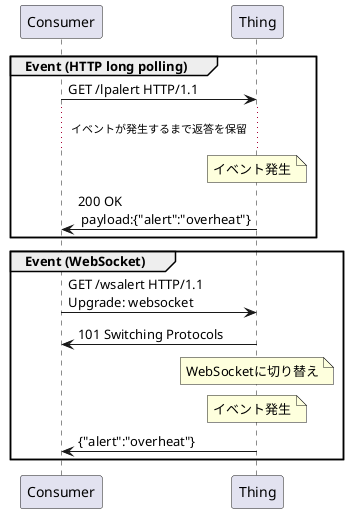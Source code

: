 @startuml
group Event (HTTP long polling)
Consumer -> Thing: GET /lpalert HTTP/1.1
... イベントが発生するまで返答を保留 ...
note over Thing: イベント発生
Consumer <- Thing: 200 OK\n payload:{"alert":"overheat"}
end
group Event (WebSocket)
Consumer -> Thing: GET /wsalert HTTP/1.1\nUpgrade: websocket
Consumer <- Thing: 101 Switching Protocols
note over Thing: WebSocketに切り替え
note over Thing: イベント発生
Consumer <- Thing: {"alert":"overheat"}
end
@enduml